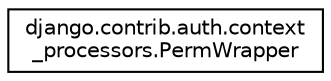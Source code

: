 digraph "Graphical Class Hierarchy"
{
 // LATEX_PDF_SIZE
  edge [fontname="Helvetica",fontsize="10",labelfontname="Helvetica",labelfontsize="10"];
  node [fontname="Helvetica",fontsize="10",shape=record];
  rankdir="LR";
  Node0 [label="django.contrib.auth.context\l_processors.PermWrapper",height=0.2,width=0.4,color="black", fillcolor="white", style="filled",URL="$classdjango_1_1contrib_1_1auth_1_1context__processors_1_1_perm_wrapper.html",tooltip=" "];
}
